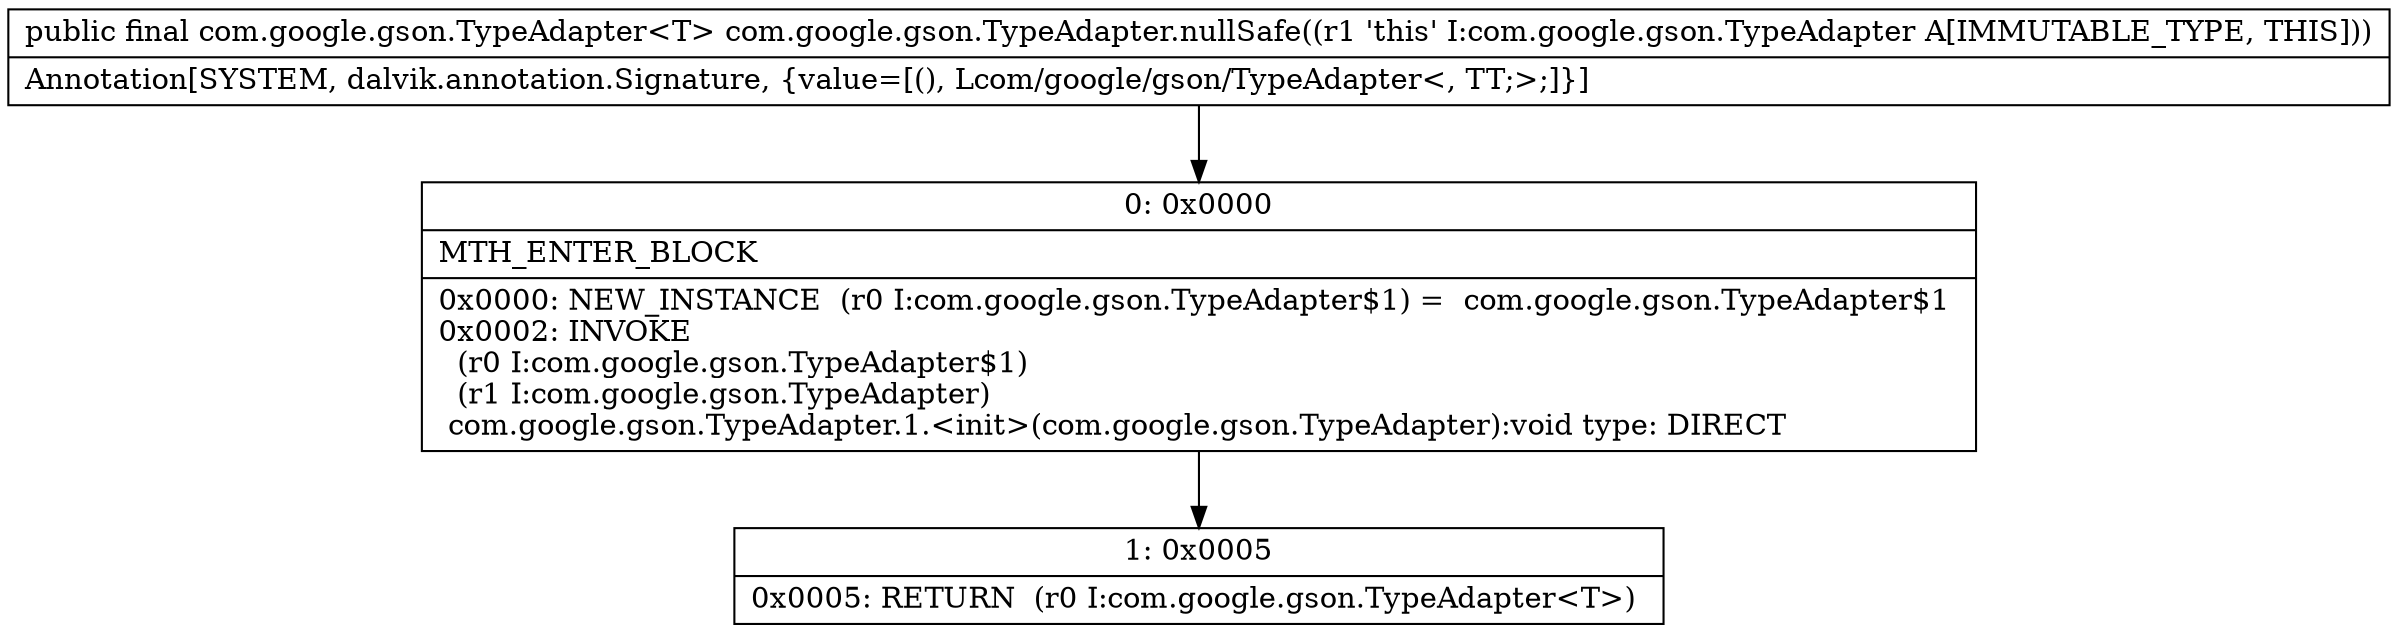 digraph "CFG forcom.google.gson.TypeAdapter.nullSafe()Lcom\/google\/gson\/TypeAdapter;" {
Node_0 [shape=record,label="{0\:\ 0x0000|MTH_ENTER_BLOCK\l|0x0000: NEW_INSTANCE  (r0 I:com.google.gson.TypeAdapter$1) =  com.google.gson.TypeAdapter$1 \l0x0002: INVOKE  \l  (r0 I:com.google.gson.TypeAdapter$1)\l  (r1 I:com.google.gson.TypeAdapter)\l com.google.gson.TypeAdapter.1.\<init\>(com.google.gson.TypeAdapter):void type: DIRECT \l}"];
Node_1 [shape=record,label="{1\:\ 0x0005|0x0005: RETURN  (r0 I:com.google.gson.TypeAdapter\<T\>) \l}"];
MethodNode[shape=record,label="{public final com.google.gson.TypeAdapter\<T\> com.google.gson.TypeAdapter.nullSafe((r1 'this' I:com.google.gson.TypeAdapter A[IMMUTABLE_TYPE, THIS]))  | Annotation[SYSTEM, dalvik.annotation.Signature, \{value=[(), Lcom\/google\/gson\/TypeAdapter\<, TT;\>;]\}]\l}"];
MethodNode -> Node_0;
Node_0 -> Node_1;
}

